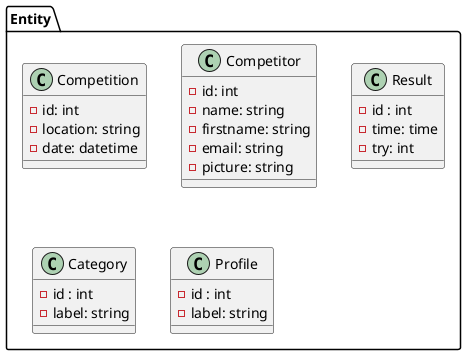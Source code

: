 @startuml

package "Entity"{

    class Competition{
        - id: int
        - location: string
        - date: datetime
    }
    class Competitor {
        - id: int
        - name: string
        - firstname: string
        - email: string
        - picture: string
    }
    class Result{
        - id : int
        - time: time
        - try: int

    }
    class Category{
        - id : int
        - label: string
    }
    class Profile{
        - id : int
        - label: string
    }




}

@enduml